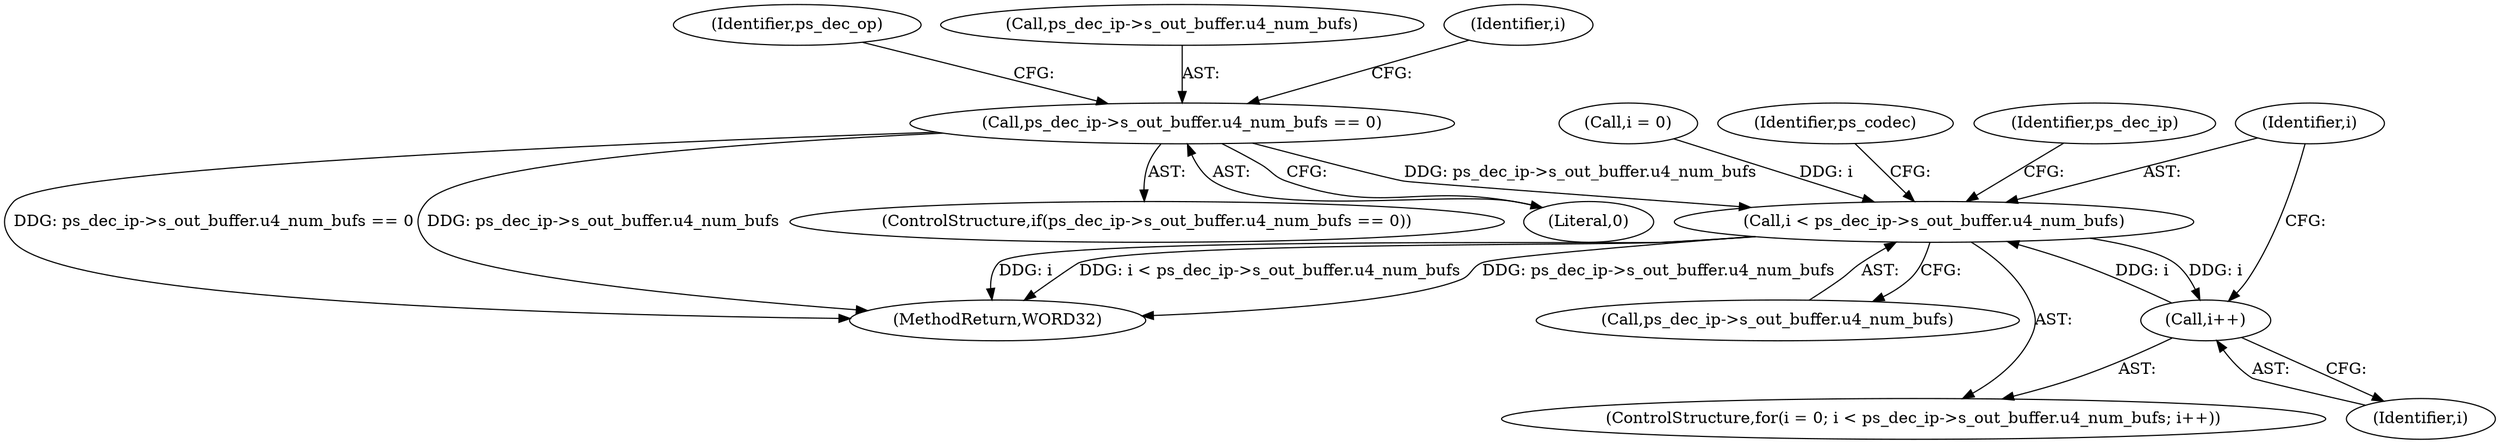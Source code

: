 digraph "0_Android_87fb7909c49e6a4510ba86ace1ffc83459c7e1b9@pointer" {
"1000367" [label="(Call,ps_dec_ip->s_out_buffer.u4_num_bufs == 0)"];
"1000393" [label="(Call,i < ps_dec_ip->s_out_buffer.u4_num_bufs)"];
"1000400" [label="(Call,i++)"];
"1001903" [label="(MethodReturn,WORD32)"];
"1000373" [label="(Literal,0)"];
"1000377" [label="(Identifier,ps_dec_op)"];
"1000395" [label="(Call,ps_dec_ip->s_out_buffer.u4_num_bufs)"];
"1000390" [label="(Call,i = 0)"];
"1000393" [label="(Call,i < ps_dec_ip->s_out_buffer.u4_num_bufs)"];
"1000394" [label="(Identifier,i)"];
"1000368" [label="(Call,ps_dec_ip->s_out_buffer.u4_num_bufs)"];
"1000455" [label="(Identifier,ps_codec)"];
"1000366" [label="(ControlStructure,if(ps_dec_ip->s_out_buffer.u4_num_bufs == 0))"];
"1000367" [label="(Call,ps_dec_ip->s_out_buffer.u4_num_bufs == 0)"];
"1000401" [label="(Identifier,i)"];
"1000391" [label="(Identifier,i)"];
"1000408" [label="(Identifier,ps_dec_ip)"];
"1000400" [label="(Call,i++)"];
"1000389" [label="(ControlStructure,for(i = 0; i < ps_dec_ip->s_out_buffer.u4_num_bufs; i++))"];
"1000367" -> "1000366"  [label="AST: "];
"1000367" -> "1000373"  [label="CFG: "];
"1000368" -> "1000367"  [label="AST: "];
"1000373" -> "1000367"  [label="AST: "];
"1000377" -> "1000367"  [label="CFG: "];
"1000391" -> "1000367"  [label="CFG: "];
"1000367" -> "1001903"  [label="DDG: ps_dec_ip->s_out_buffer.u4_num_bufs"];
"1000367" -> "1001903"  [label="DDG: ps_dec_ip->s_out_buffer.u4_num_bufs == 0"];
"1000367" -> "1000393"  [label="DDG: ps_dec_ip->s_out_buffer.u4_num_bufs"];
"1000393" -> "1000389"  [label="AST: "];
"1000393" -> "1000395"  [label="CFG: "];
"1000394" -> "1000393"  [label="AST: "];
"1000395" -> "1000393"  [label="AST: "];
"1000408" -> "1000393"  [label="CFG: "];
"1000455" -> "1000393"  [label="CFG: "];
"1000393" -> "1001903"  [label="DDG: i"];
"1000393" -> "1001903"  [label="DDG: i < ps_dec_ip->s_out_buffer.u4_num_bufs"];
"1000393" -> "1001903"  [label="DDG: ps_dec_ip->s_out_buffer.u4_num_bufs"];
"1000400" -> "1000393"  [label="DDG: i"];
"1000390" -> "1000393"  [label="DDG: i"];
"1000393" -> "1000400"  [label="DDG: i"];
"1000400" -> "1000389"  [label="AST: "];
"1000400" -> "1000401"  [label="CFG: "];
"1000401" -> "1000400"  [label="AST: "];
"1000394" -> "1000400"  [label="CFG: "];
}
